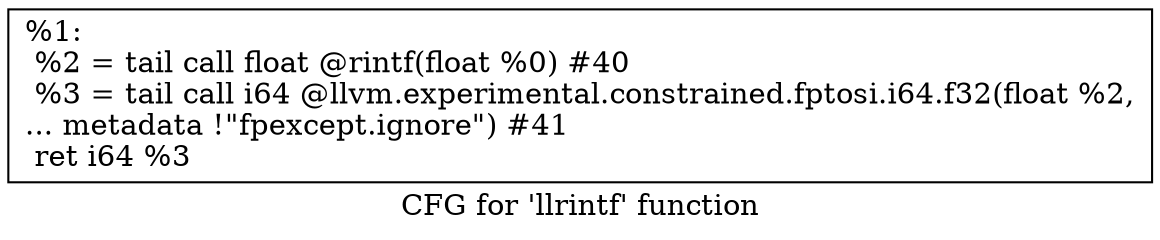 digraph "CFG for 'llrintf' function" {
	label="CFG for 'llrintf' function";

	Node0x155d1b0 [shape=record,label="{%1:\l  %2 = tail call float @rintf(float %0) #40\l  %3 = tail call i64 @llvm.experimental.constrained.fptosi.i64.f32(float %2,\l... metadata !\"fpexcept.ignore\") #41\l  ret i64 %3\l}"];
}
